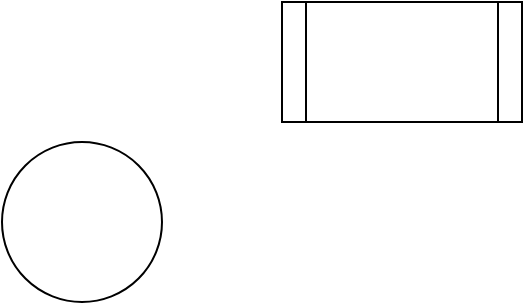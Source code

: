 <mxfile version="22.1.16" type="github">
  <diagram name="第 1 页" id="EpN0NmAG7dbvHGJUEjZL">
    <mxGraphModel dx="1008" dy="553" grid="1" gridSize="10" guides="1" tooltips="1" connect="1" arrows="1" fold="1" page="1" pageScale="1" pageWidth="827" pageHeight="1169" math="0" shadow="0">
      <root>
        <mxCell id="0" />
        <mxCell id="1" parent="0" />
        <mxCell id="cDfvvNj0Lv3wODSTOBk4-1" value="" style="ellipse;whiteSpace=wrap;html=1;aspect=fixed;" vertex="1" parent="1">
          <mxGeometry x="310" y="240" width="80" height="80" as="geometry" />
        </mxCell>
        <mxCell id="cDfvvNj0Lv3wODSTOBk4-2" value="" style="shape=process;whiteSpace=wrap;html=1;backgroundOutline=1;" vertex="1" parent="1">
          <mxGeometry x="450" y="170" width="120" height="60" as="geometry" />
        </mxCell>
      </root>
    </mxGraphModel>
  </diagram>
</mxfile>
